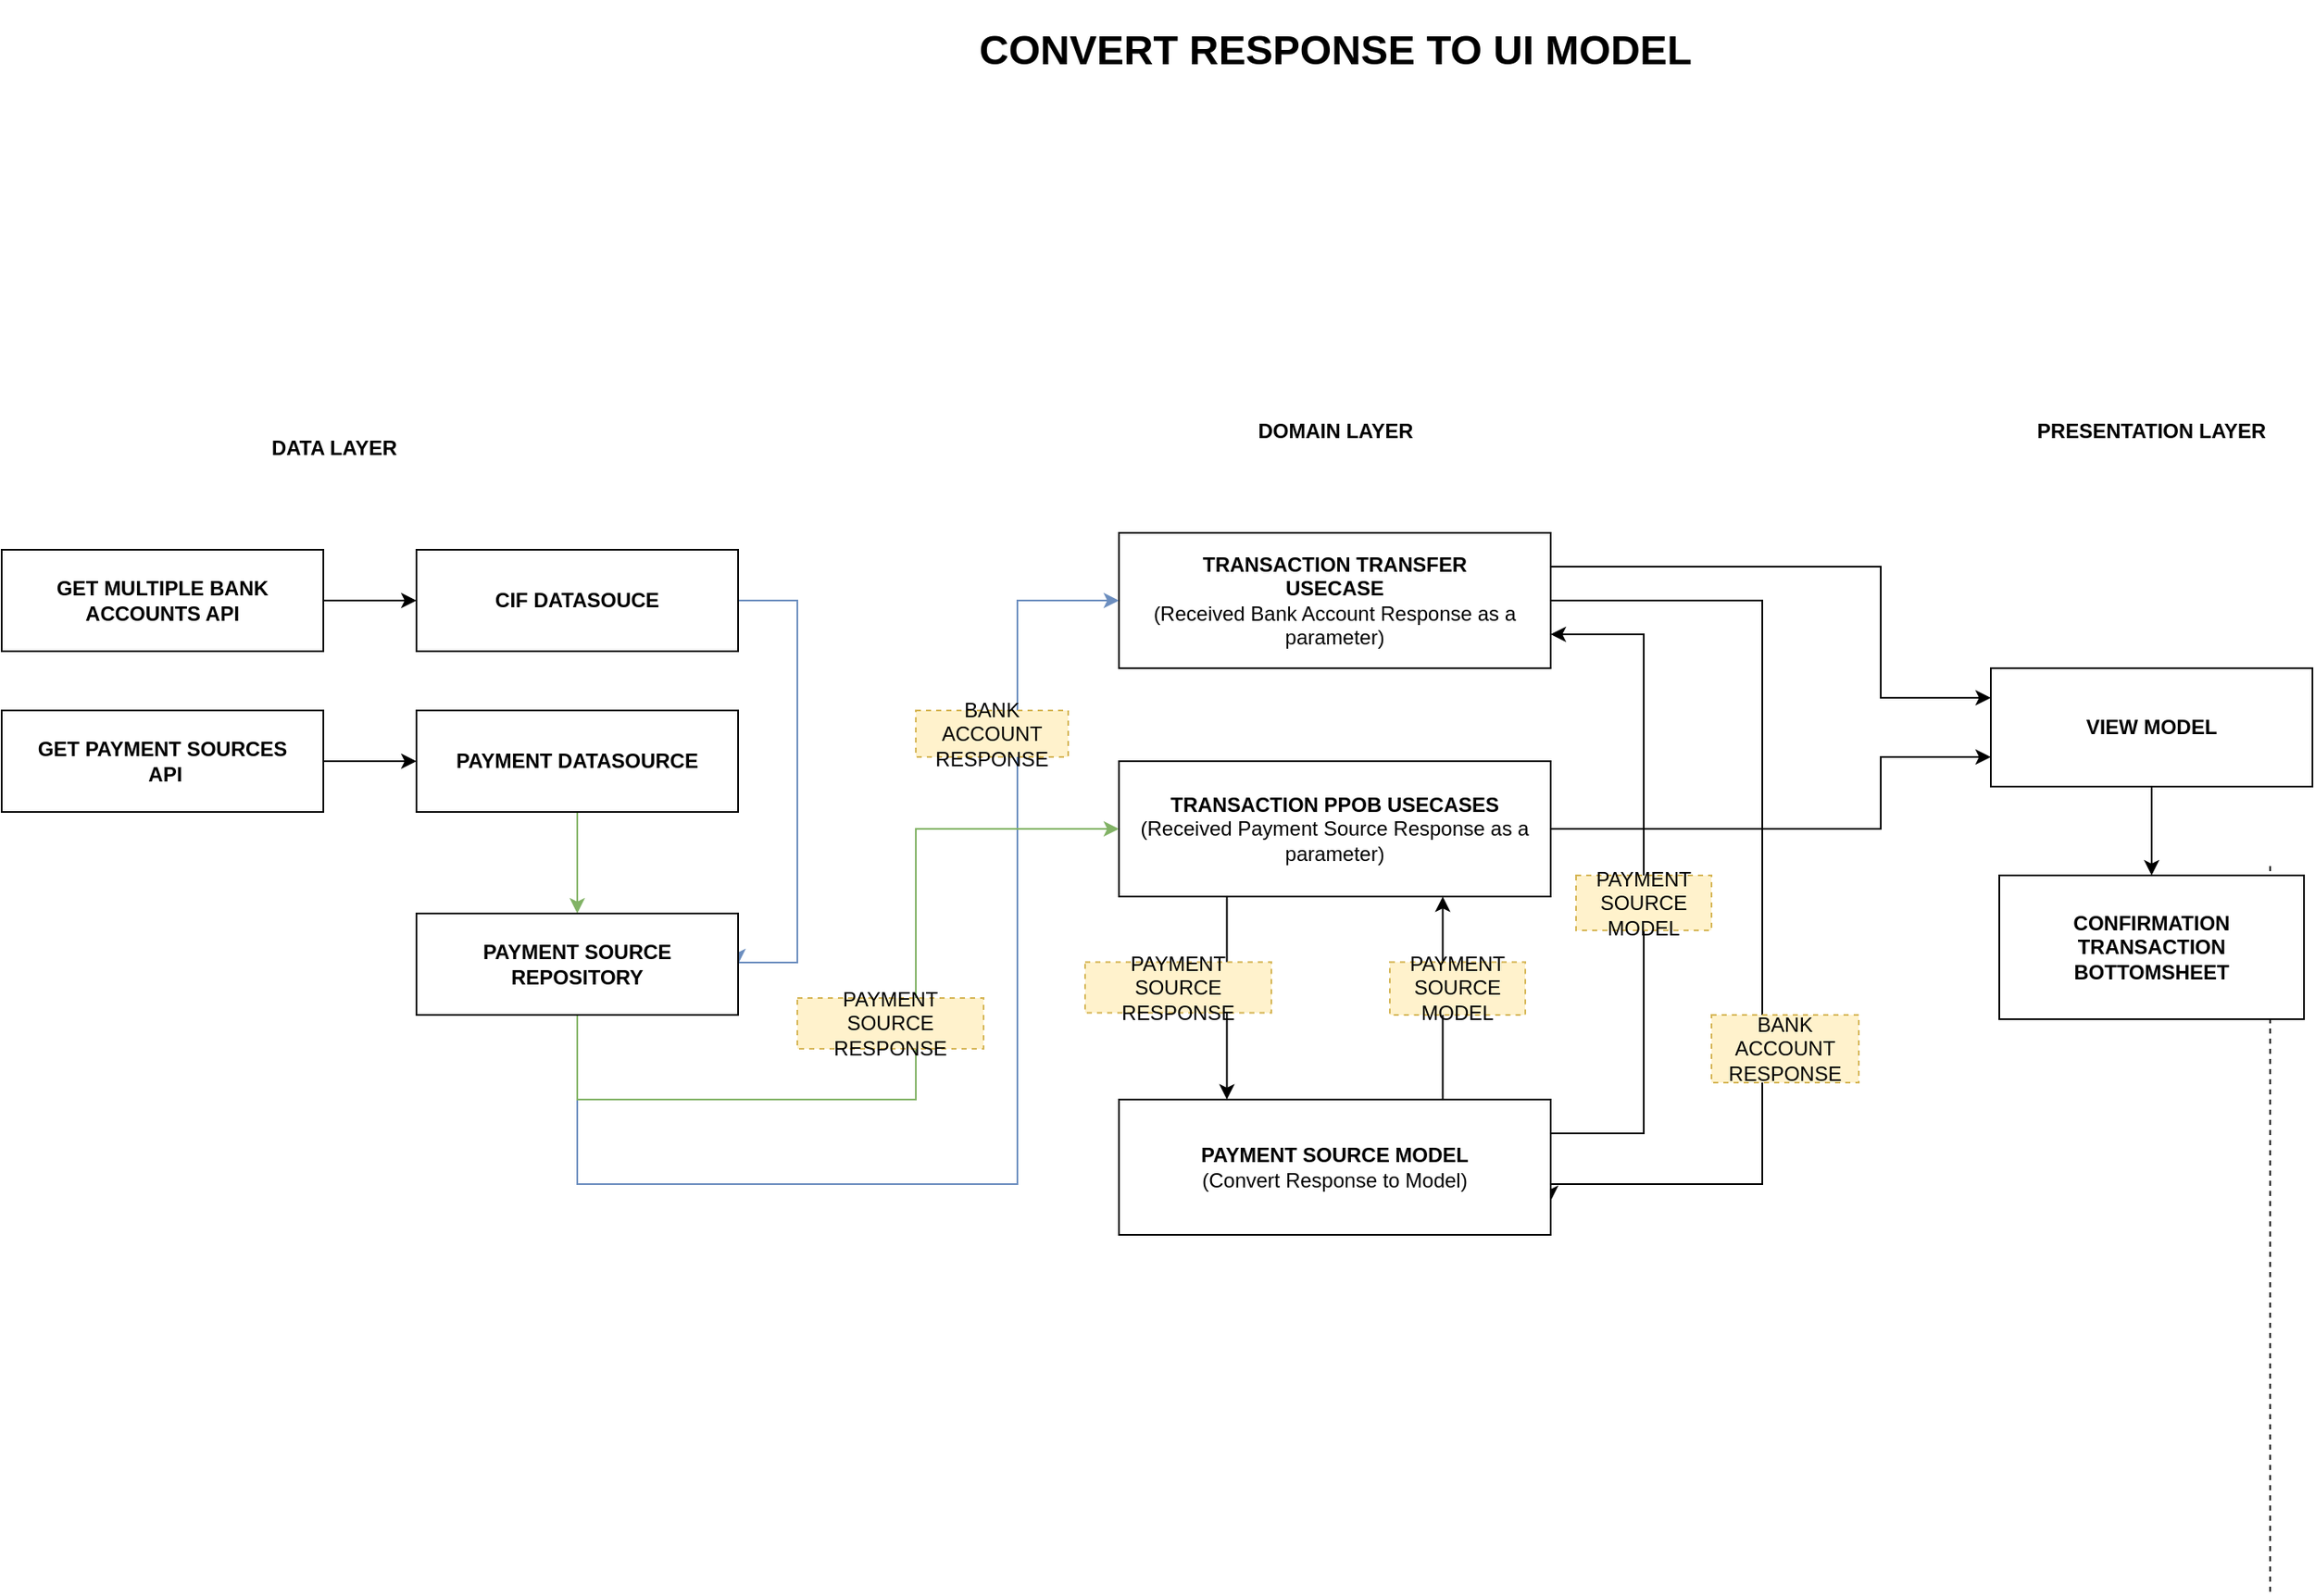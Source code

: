 <mxfile version="24.2.2" type="google">
  <diagram name="Page-1" id="013Zgx_Godwu3KNBz5vK">
    <mxGraphModel grid="1" page="1" gridSize="10" guides="1" tooltips="1" connect="1" arrows="1" fold="1" pageScale="1" pageWidth="827" pageHeight="1169" math="0" shadow="0">
      <root>
        <mxCell id="0" />
        <mxCell id="1" parent="0" />
        <mxCell id="X7xzySKFkFASbGANX4qx-18" value="&lt;h1&gt;CONVERT RESPONSE TO UI MODEL&lt;/h1&gt;" style="text;html=1;strokeColor=none;fillColor=none;spacing=5;spacingTop=-20;whiteSpace=wrap;overflow=hidden;rounded=0;align=center;" vertex="1" parent="1">
          <mxGeometry x="-62.5" y="-60" width="480" height="50" as="geometry" />
        </mxCell>
        <mxCell id="X7xzySKFkFASbGANX4qx-19" value="&lt;b&gt;DATA LAYER&lt;/b&gt;" style="text;html=1;strokeColor=none;fillColor=none;align=center;verticalAlign=middle;whiteSpace=wrap;rounded=0;" vertex="1" parent="1">
          <mxGeometry x="-473" y="180" width="119" height="30" as="geometry" />
        </mxCell>
        <mxCell id="X7xzySKFkFASbGANX4qx-20" value="&lt;b&gt;DOMAIN LAYER&lt;/b&gt;" style="text;html=1;strokeColor=none;fillColor=none;align=center;verticalAlign=middle;whiteSpace=wrap;rounded=0;" vertex="1" parent="1">
          <mxGeometry x="107.5" y="170" width="140" height="30" as="geometry" />
        </mxCell>
        <mxCell id="X7xzySKFkFASbGANX4qx-21" value="&lt;b&gt;PRESENTATION LAYER&lt;/b&gt;" style="text;html=1;strokeColor=none;fillColor=none;align=center;verticalAlign=middle;whiteSpace=wrap;rounded=0;" vertex="1" parent="1">
          <mxGeometry x="585" y="170" width="150" height="30" as="geometry" />
        </mxCell>
        <mxCell id="X7xzySKFkFASbGANX4qx-22" value="" style="endArrow=none;dashed=1;html=1;rounded=0;" edge="1" parent="1">
          <mxGeometry width="50" height="50" relative="1" as="geometry">
            <mxPoint x="730" y="871" as="sourcePoint" />
            <mxPoint x="730" y="440" as="targetPoint" />
          </mxGeometry>
        </mxCell>
        <mxCell id="X7xzySKFkFASbGANX4qx-36" style="edgeStyle=orthogonalEdgeStyle;rounded=0;orthogonalLoop=1;jettySize=auto;html=1;entryX=0;entryY=0.5;entryDx=0;entryDy=0;" edge="1" parent="1" source="X7xzySKFkFASbGANX4qx-24" target="X7xzySKFkFASbGANX4qx-33">
          <mxGeometry relative="1" as="geometry" />
        </mxCell>
        <mxCell id="X7xzySKFkFASbGANX4qx-24" value="&lt;b&gt;GET MULTIPLE BANK ACCOUNTS API&lt;/b&gt;" style="rounded=0;whiteSpace=wrap;html=1;" vertex="1" parent="1">
          <mxGeometry x="-610" y="255" width="190" height="60" as="geometry" />
        </mxCell>
        <mxCell id="yZkmWkHIuWQOurO4ARil-6" style="edgeStyle=orthogonalEdgeStyle;rounded=0;orthogonalLoop=1;jettySize=auto;html=1;entryX=1;entryY=0.75;entryDx=0;entryDy=0;" edge="1" parent="1" source="X7xzySKFkFASbGANX4qx-28" target="X7xzySKFkFASbGANX4qx-40">
          <mxGeometry relative="1" as="geometry">
            <Array as="points">
              <mxPoint x="430" y="285" />
              <mxPoint x="430" y="630" />
              <mxPoint x="305" y="630" />
            </Array>
          </mxGeometry>
        </mxCell>
        <mxCell id="yZkmWkHIuWQOurO4ARil-27" style="edgeStyle=orthogonalEdgeStyle;rounded=0;orthogonalLoop=1;jettySize=auto;html=1;exitX=1;exitY=0.25;exitDx=0;exitDy=0;entryX=0;entryY=0.25;entryDx=0;entryDy=0;" edge="1" parent="1" source="X7xzySKFkFASbGANX4qx-28" target="X7xzySKFkFASbGANX4qx-30">
          <mxGeometry relative="1" as="geometry">
            <Array as="points">
              <mxPoint x="500" y="265" />
              <mxPoint x="500" y="343" />
            </Array>
          </mxGeometry>
        </mxCell>
        <mxCell id="X7xzySKFkFASbGANX4qx-28" value="&lt;b&gt;TRANSACTION TRANSFER&lt;/b&gt;&lt;br&gt;&lt;b&gt;USECASE&lt;/b&gt;&lt;br&gt;(Received Bank Account Response as a parameter)" style="rounded=0;whiteSpace=wrap;html=1;" vertex="1" parent="1">
          <mxGeometry x="50" y="245" width="255" height="80" as="geometry" />
        </mxCell>
        <mxCell id="X7xzySKFkFASbGANX4qx-29" style="edgeStyle=orthogonalEdgeStyle;rounded=0;orthogonalLoop=1;jettySize=auto;html=1;" edge="1" parent="1" source="X7xzySKFkFASbGANX4qx-30" target="X7xzySKFkFASbGANX4qx-31">
          <mxGeometry relative="1" as="geometry" />
        </mxCell>
        <mxCell id="X7xzySKFkFASbGANX4qx-30" value="&lt;b&gt;VIEW MODEL&lt;/b&gt;" style="rounded=0;whiteSpace=wrap;html=1;" vertex="1" parent="1">
          <mxGeometry x="565" y="325" width="190" height="70" as="geometry" />
        </mxCell>
        <mxCell id="X7xzySKFkFASbGANX4qx-31" value="&lt;b&gt;CONFIRMATION TRANSACTION BOTTOMSHEET&lt;/b&gt;" style="rounded=0;whiteSpace=wrap;html=1;" vertex="1" parent="1">
          <mxGeometry x="570" y="447.5" width="180" height="85" as="geometry" />
        </mxCell>
        <mxCell id="X7xzySKFkFASbGANX4qx-37" style="edgeStyle=orthogonalEdgeStyle;rounded=0;orthogonalLoop=1;jettySize=auto;html=1;entryX=0;entryY=0.5;entryDx=0;entryDy=0;" edge="1" parent="1" source="X7xzySKFkFASbGANX4qx-32" target="X7xzySKFkFASbGANX4qx-34">
          <mxGeometry relative="1" as="geometry" />
        </mxCell>
        <mxCell id="X7xzySKFkFASbGANX4qx-32" value="&lt;b&gt;GET PAYMENT SOURCES&lt;br&gt;&amp;nbsp;API&lt;br&gt;&lt;/b&gt;" style="rounded=0;whiteSpace=wrap;html=1;" vertex="1" parent="1">
          <mxGeometry x="-610" y="350" width="190" height="60" as="geometry" />
        </mxCell>
        <mxCell id="yZkmWkHIuWQOurO4ARil-3" style="edgeStyle=orthogonalEdgeStyle;rounded=0;orthogonalLoop=1;jettySize=auto;html=1;entryX=1;entryY=0.5;entryDx=0;entryDy=0;fillColor=#dae8fc;strokeColor=#6c8ebf;" edge="1" parent="1" source="X7xzySKFkFASbGANX4qx-33" target="yZkmWkHIuWQOurO4ARil-1">
          <mxGeometry relative="1" as="geometry">
            <Array as="points">
              <mxPoint x="-140" y="285" />
              <mxPoint x="-140" y="499" />
            </Array>
          </mxGeometry>
        </mxCell>
        <mxCell id="X7xzySKFkFASbGANX4qx-33" value="&lt;b&gt;CIF DATASOUCE&lt;/b&gt;" style="rounded=0;whiteSpace=wrap;html=1;" vertex="1" parent="1">
          <mxGeometry x="-365" y="255" width="190" height="60" as="geometry" />
        </mxCell>
        <mxCell id="yZkmWkHIuWQOurO4ARil-2" style="edgeStyle=orthogonalEdgeStyle;rounded=0;orthogonalLoop=1;jettySize=auto;html=1;entryX=0.5;entryY=0;entryDx=0;entryDy=0;fillColor=#d5e8d4;strokeColor=#82b366;" edge="1" parent="1" source="X7xzySKFkFASbGANX4qx-34" target="yZkmWkHIuWQOurO4ARil-1">
          <mxGeometry relative="1" as="geometry" />
        </mxCell>
        <mxCell id="X7xzySKFkFASbGANX4qx-34" value="&lt;b&gt;PAYMENT DATASOURCE&lt;/b&gt;" style="rounded=0;whiteSpace=wrap;html=1;" vertex="1" parent="1">
          <mxGeometry x="-365" y="350" width="190" height="60" as="geometry" />
        </mxCell>
        <mxCell id="yZkmWkHIuWQOurO4ARil-10" style="edgeStyle=orthogonalEdgeStyle;rounded=0;orthogonalLoop=1;jettySize=auto;html=1;exitX=0.25;exitY=1;exitDx=0;exitDy=0;entryX=0.25;entryY=0;entryDx=0;entryDy=0;" edge="1" parent="1" source="X7xzySKFkFASbGANX4qx-35" target="X7xzySKFkFASbGANX4qx-40">
          <mxGeometry relative="1" as="geometry" />
        </mxCell>
        <mxCell id="yZkmWkHIuWQOurO4ARil-26" style="edgeStyle=orthogonalEdgeStyle;rounded=0;orthogonalLoop=1;jettySize=auto;html=1;entryX=0;entryY=0.75;entryDx=0;entryDy=0;" edge="1" parent="1" source="X7xzySKFkFASbGANX4qx-35" target="X7xzySKFkFASbGANX4qx-30">
          <mxGeometry relative="1" as="geometry">
            <Array as="points">
              <mxPoint x="500" y="420" />
              <mxPoint x="500" y="378" />
            </Array>
          </mxGeometry>
        </mxCell>
        <mxCell id="X7xzySKFkFASbGANX4qx-35" value="&lt;b&gt;TRANSACTION PPOB USECASES&lt;/b&gt;&lt;br&gt;(Received Payment Source Response as a parameter)" style="rounded=0;whiteSpace=wrap;html=1;" vertex="1" parent="1">
          <mxGeometry x="50" y="380" width="255" height="80" as="geometry" />
        </mxCell>
        <mxCell id="yZkmWkHIuWQOurO4ARil-11" style="edgeStyle=orthogonalEdgeStyle;rounded=0;orthogonalLoop=1;jettySize=auto;html=1;exitX=0.75;exitY=0;exitDx=0;exitDy=0;entryX=0.75;entryY=1;entryDx=0;entryDy=0;" edge="1" parent="1" source="X7xzySKFkFASbGANX4qx-40" target="X7xzySKFkFASbGANX4qx-35">
          <mxGeometry relative="1" as="geometry" />
        </mxCell>
        <mxCell id="yZkmWkHIuWQOurO4ARil-13" style="edgeStyle=orthogonalEdgeStyle;rounded=0;orthogonalLoop=1;jettySize=auto;html=1;exitX=1;exitY=0.25;exitDx=0;exitDy=0;entryX=1;entryY=0.75;entryDx=0;entryDy=0;" edge="1" parent="1" source="X7xzySKFkFASbGANX4qx-40" target="X7xzySKFkFASbGANX4qx-28">
          <mxGeometry relative="1" as="geometry">
            <Array as="points">
              <mxPoint x="360" y="600" />
              <mxPoint x="360" y="305" />
            </Array>
          </mxGeometry>
        </mxCell>
        <mxCell id="X7xzySKFkFASbGANX4qx-40" value="&lt;b&gt;PAYMENT SOURCE MODEL&lt;/b&gt;&lt;br&gt;(Convert Response to Model)" style="rounded=0;whiteSpace=wrap;html=1;" vertex="1" parent="1">
          <mxGeometry x="50" y="580" width="255" height="80" as="geometry" />
        </mxCell>
        <mxCell id="yZkmWkHIuWQOurO4ARil-4" style="edgeStyle=orthogonalEdgeStyle;rounded=0;orthogonalLoop=1;jettySize=auto;html=1;entryX=0;entryY=0.5;entryDx=0;entryDy=0;fillColor=#dae8fc;strokeColor=#6c8ebf;" edge="1" parent="1" source="yZkmWkHIuWQOurO4ARil-1" target="X7xzySKFkFASbGANX4qx-28">
          <mxGeometry relative="1" as="geometry">
            <Array as="points">
              <mxPoint x="-270" y="630" />
              <mxPoint x="-10" y="630" />
              <mxPoint x="-10" y="285" />
            </Array>
          </mxGeometry>
        </mxCell>
        <mxCell id="yZkmWkHIuWQOurO4ARil-5" style="edgeStyle=orthogonalEdgeStyle;rounded=0;orthogonalLoop=1;jettySize=auto;html=1;entryX=0;entryY=0.5;entryDx=0;entryDy=0;fillColor=#d5e8d4;strokeColor=#82b366;" edge="1" parent="1" source="yZkmWkHIuWQOurO4ARil-1" target="X7xzySKFkFASbGANX4qx-35">
          <mxGeometry relative="1" as="geometry">
            <Array as="points">
              <mxPoint x="-270" y="580" />
              <mxPoint x="-70" y="580" />
              <mxPoint x="-70" y="420" />
            </Array>
          </mxGeometry>
        </mxCell>
        <mxCell id="yZkmWkHIuWQOurO4ARil-1" value="&lt;b&gt;PAYMENT SOURCE REPOSITORY&lt;/b&gt;" style="rounded=0;whiteSpace=wrap;html=1;" vertex="1" parent="1">
          <mxGeometry x="-365" y="470" width="190" height="60" as="geometry" />
        </mxCell>
        <mxCell id="yZkmWkHIuWQOurO4ARil-14" value="BANK ACCOUNT RESPONSE" style="text;html=1;strokeColor=#d6b656;fillColor=#fff2cc;align=center;verticalAlign=middle;whiteSpace=wrap;rounded=0;dashed=1;" vertex="1" parent="1">
          <mxGeometry x="-70" y="350" width="90" height="27.5" as="geometry" />
        </mxCell>
        <mxCell id="yZkmWkHIuWQOurO4ARil-15" style="edgeStyle=orthogonalEdgeStyle;rounded=0;orthogonalLoop=1;jettySize=auto;html=1;exitX=0.5;exitY=1;exitDx=0;exitDy=0;" edge="1" parent="1" source="yZkmWkHIuWQOurO4ARil-14" target="yZkmWkHIuWQOurO4ARil-14">
          <mxGeometry relative="1" as="geometry" />
        </mxCell>
        <mxCell id="yZkmWkHIuWQOurO4ARil-16" value="PAYMENT SOURCE RESPONSE" style="text;html=1;strokeColor=#d6b656;fillColor=#fff2cc;align=center;verticalAlign=middle;whiteSpace=wrap;rounded=0;dashed=1;" vertex="1" parent="1">
          <mxGeometry x="-140" y="520" width="110" height="30" as="geometry" />
        </mxCell>
        <mxCell id="yZkmWkHIuWQOurO4ARil-17" value="BANK ACCOUNT RESPONSE" style="text;html=1;strokeColor=#d6b656;fillColor=#fff2cc;align=center;verticalAlign=middle;whiteSpace=wrap;rounded=0;dashed=1;" vertex="1" parent="1">
          <mxGeometry x="400" y="530" width="87" height="40" as="geometry" />
        </mxCell>
        <mxCell id="yZkmWkHIuWQOurO4ARil-18" value="PAYMENT SOURCE MODEL" style="text;html=1;strokeColor=#d6b656;fillColor=#fff2cc;align=center;verticalAlign=middle;whiteSpace=wrap;rounded=0;dashed=1;" vertex="1" parent="1">
          <mxGeometry x="320" y="447.5" width="80" height="32.5" as="geometry" />
        </mxCell>
        <mxCell id="yZkmWkHIuWQOurO4ARil-23" value="PAYMENT SOURCE RESPONSE" style="text;html=1;strokeColor=#d6b656;fillColor=#fff2cc;align=center;verticalAlign=middle;whiteSpace=wrap;rounded=0;dashed=1;" vertex="1" parent="1">
          <mxGeometry x="30" y="498.75" width="110" height="30" as="geometry" />
        </mxCell>
        <mxCell id="yZkmWkHIuWQOurO4ARil-24" value="PAYMENT SOURCE MODEL" style="text;html=1;strokeColor=#d6b656;fillColor=#fff2cc;align=center;verticalAlign=middle;whiteSpace=wrap;rounded=0;dashed=1;" vertex="1" parent="1">
          <mxGeometry x="210" y="498.75" width="80" height="31.25" as="geometry" />
        </mxCell>
      </root>
    </mxGraphModel>
  </diagram>
</mxfile>
